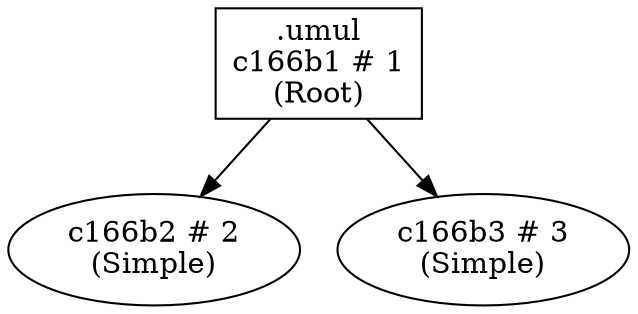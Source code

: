 /* DOT Graph description
 * Generated by OptLayout
 * Main program: ./obsw.x
 */
digraph GFG {
size = "9;9";
c166b1  [shape=box][label=".umul\nc166b1 # 1\n(Root)"];
c166b2  [label="c166b2 # 2\n(Simple)"];
c166b1  -> c166b2;
c166b3  [label="c166b3 # 3\n(Simple)"];
c166b1  -> c166b3;
}
